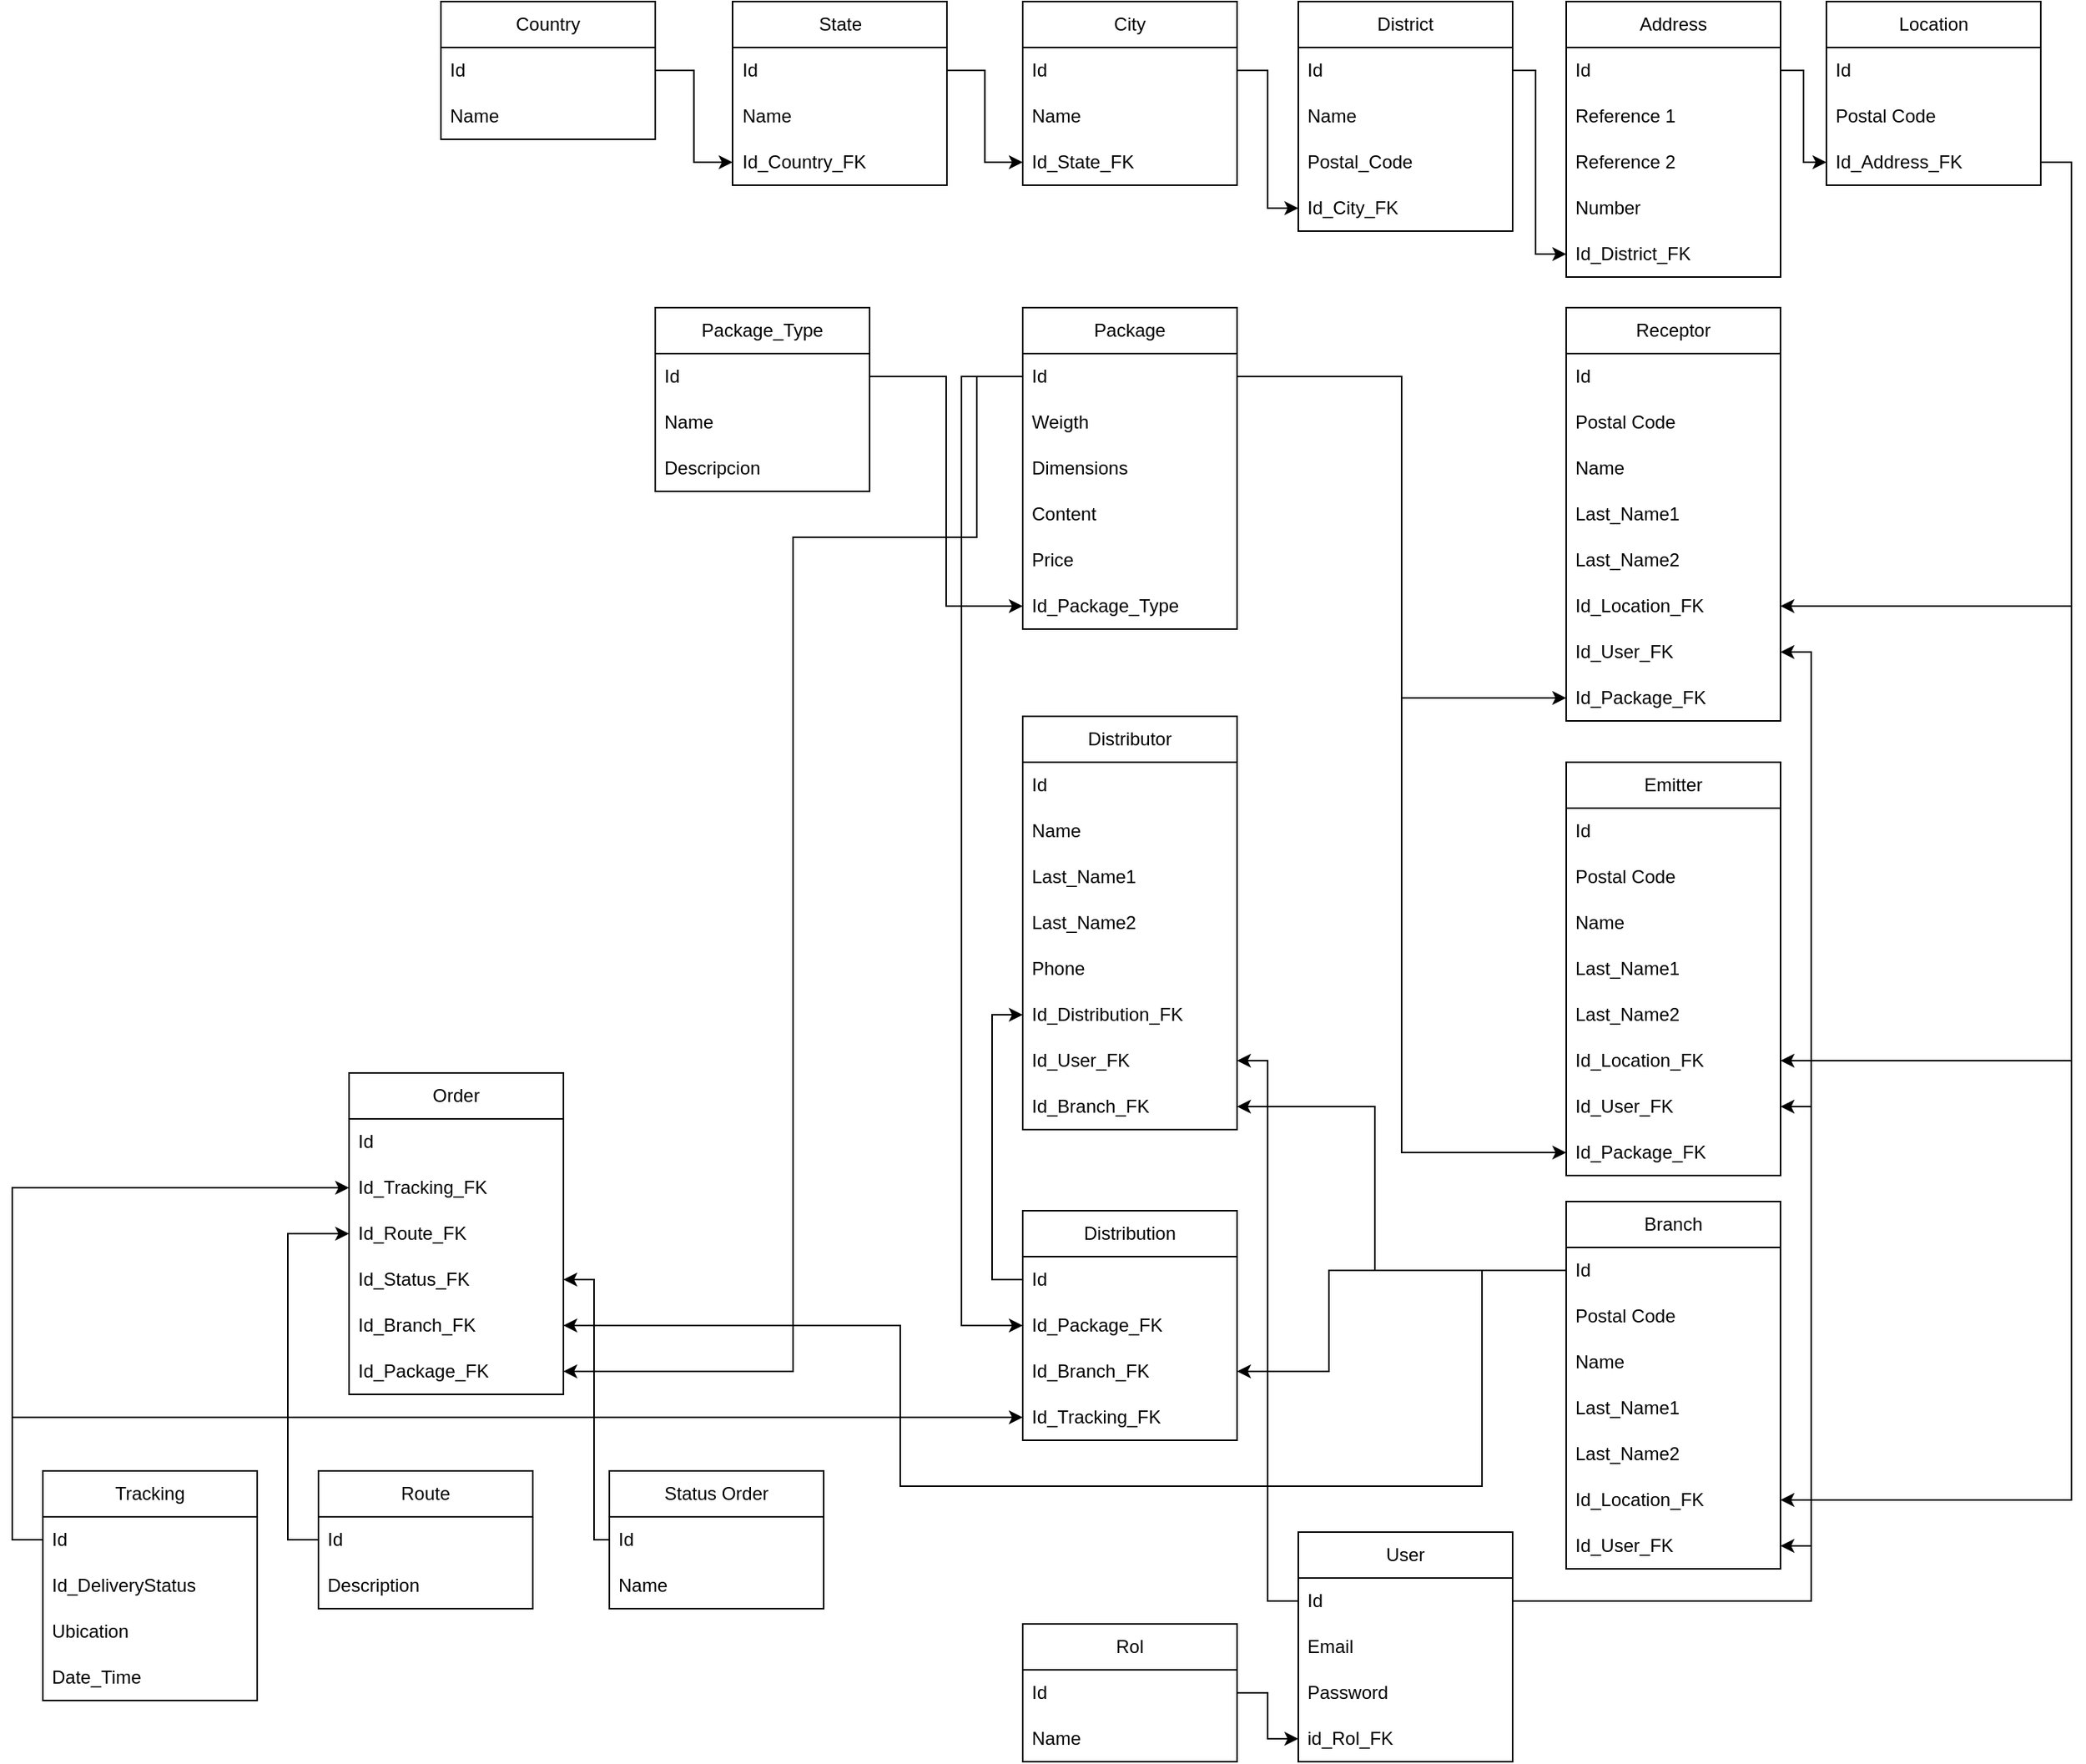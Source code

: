 <mxfile version="22.1.5" type="device">
  <diagram name="Página-1" id="xgzFwrwDdsqqfzTgnn6E">
    <mxGraphModel dx="1678" dy="2093" grid="1" gridSize="10" guides="1" tooltips="1" connect="1" arrows="1" fold="1" page="1" pageScale="1" pageWidth="827" pageHeight="1169" math="0" shadow="0">
      <root>
        <mxCell id="0" />
        <mxCell id="1" parent="0" />
        <mxCell id="gszMdvGsRzBqTadfy3-y-105" value="Country" style="swimlane;fontStyle=0;childLayout=stackLayout;horizontal=1;startSize=30;horizontalStack=0;resizeParent=1;resizeParentMax=0;resizeLast=0;collapsible=1;marginBottom=0;whiteSpace=wrap;html=1;" vertex="1" parent="1">
          <mxGeometry x="1000" y="-1120" width="140" height="90" as="geometry" />
        </mxCell>
        <mxCell id="gszMdvGsRzBqTadfy3-y-106" value="Id" style="text;strokeColor=none;fillColor=none;align=left;verticalAlign=middle;spacingLeft=4;spacingRight=4;overflow=hidden;points=[[0,0.5],[1,0.5]];portConstraint=eastwest;rotatable=0;whiteSpace=wrap;html=1;" vertex="1" parent="gszMdvGsRzBqTadfy3-y-105">
          <mxGeometry y="30" width="140" height="30" as="geometry" />
        </mxCell>
        <mxCell id="gszMdvGsRzBqTadfy3-y-107" value="Name" style="text;strokeColor=none;fillColor=none;align=left;verticalAlign=middle;spacingLeft=4;spacingRight=4;overflow=hidden;points=[[0,0.5],[1,0.5]];portConstraint=eastwest;rotatable=0;whiteSpace=wrap;html=1;" vertex="1" parent="gszMdvGsRzBqTadfy3-y-105">
          <mxGeometry y="60" width="140" height="30" as="geometry" />
        </mxCell>
        <mxCell id="gszMdvGsRzBqTadfy3-y-108" value="City" style="swimlane;fontStyle=0;childLayout=stackLayout;horizontal=1;startSize=30;horizontalStack=0;resizeParent=1;resizeParentMax=0;resizeLast=0;collapsible=1;marginBottom=0;whiteSpace=wrap;html=1;" vertex="1" parent="1">
          <mxGeometry x="1380" y="-1120" width="140" height="120" as="geometry" />
        </mxCell>
        <mxCell id="gszMdvGsRzBqTadfy3-y-109" value="Id" style="text;strokeColor=none;fillColor=none;align=left;verticalAlign=middle;spacingLeft=4;spacingRight=4;overflow=hidden;points=[[0,0.5],[1,0.5]];portConstraint=eastwest;rotatable=0;whiteSpace=wrap;html=1;" vertex="1" parent="gszMdvGsRzBqTadfy3-y-108">
          <mxGeometry y="30" width="140" height="30" as="geometry" />
        </mxCell>
        <mxCell id="gszMdvGsRzBqTadfy3-y-110" value="Name" style="text;strokeColor=none;fillColor=none;align=left;verticalAlign=middle;spacingLeft=4;spacingRight=4;overflow=hidden;points=[[0,0.5],[1,0.5]];portConstraint=eastwest;rotatable=0;whiteSpace=wrap;html=1;fontStyle=0" vertex="1" parent="gszMdvGsRzBqTadfy3-y-108">
          <mxGeometry y="60" width="140" height="30" as="geometry" />
        </mxCell>
        <mxCell id="gszMdvGsRzBqTadfy3-y-111" value="Id_State_FK" style="text;strokeColor=none;fillColor=none;align=left;verticalAlign=middle;spacingLeft=4;spacingRight=4;overflow=hidden;points=[[0,0.5],[1,0.5]];portConstraint=eastwest;rotatable=0;whiteSpace=wrap;html=1;fontStyle=0" vertex="1" parent="gszMdvGsRzBqTadfy3-y-108">
          <mxGeometry y="90" width="140" height="30" as="geometry" />
        </mxCell>
        <mxCell id="gszMdvGsRzBqTadfy3-y-112" value="State" style="swimlane;fontStyle=0;childLayout=stackLayout;horizontal=1;startSize=30;horizontalStack=0;resizeParent=1;resizeParentMax=0;resizeLast=0;collapsible=1;marginBottom=0;whiteSpace=wrap;html=1;" vertex="1" parent="1">
          <mxGeometry x="1190.5" y="-1120" width="140" height="120" as="geometry" />
        </mxCell>
        <mxCell id="gszMdvGsRzBqTadfy3-y-113" value="Id" style="text;strokeColor=none;fillColor=none;align=left;verticalAlign=middle;spacingLeft=4;spacingRight=4;overflow=hidden;points=[[0,0.5],[1,0.5]];portConstraint=eastwest;rotatable=0;whiteSpace=wrap;html=1;" vertex="1" parent="gszMdvGsRzBqTadfy3-y-112">
          <mxGeometry y="30" width="140" height="30" as="geometry" />
        </mxCell>
        <mxCell id="gszMdvGsRzBqTadfy3-y-114" value="Name" style="text;strokeColor=none;fillColor=none;align=left;verticalAlign=middle;spacingLeft=4;spacingRight=4;overflow=hidden;points=[[0,0.5],[1,0.5]];portConstraint=eastwest;rotatable=0;whiteSpace=wrap;html=1;" vertex="1" parent="gszMdvGsRzBqTadfy3-y-112">
          <mxGeometry y="60" width="140" height="30" as="geometry" />
        </mxCell>
        <mxCell id="gszMdvGsRzBqTadfy3-y-115" value="Id_Country_FK" style="text;strokeColor=none;fillColor=none;align=left;verticalAlign=middle;spacingLeft=4;spacingRight=4;overflow=hidden;points=[[0,0.5],[1,0.5]];portConstraint=eastwest;rotatable=0;whiteSpace=wrap;html=1;" vertex="1" parent="gszMdvGsRzBqTadfy3-y-112">
          <mxGeometry y="90" width="140" height="30" as="geometry" />
        </mxCell>
        <mxCell id="gszMdvGsRzBqTadfy3-y-116" value="District" style="swimlane;fontStyle=0;childLayout=stackLayout;horizontal=1;startSize=30;horizontalStack=0;resizeParent=1;resizeParentMax=0;resizeLast=0;collapsible=1;marginBottom=0;whiteSpace=wrap;html=1;" vertex="1" parent="1">
          <mxGeometry x="1560" y="-1120" width="140" height="150" as="geometry" />
        </mxCell>
        <mxCell id="gszMdvGsRzBqTadfy3-y-117" value="Id" style="text;strokeColor=none;fillColor=none;align=left;verticalAlign=middle;spacingLeft=4;spacingRight=4;overflow=hidden;points=[[0,0.5],[1,0.5]];portConstraint=eastwest;rotatable=0;whiteSpace=wrap;html=1;" vertex="1" parent="gszMdvGsRzBqTadfy3-y-116">
          <mxGeometry y="30" width="140" height="30" as="geometry" />
        </mxCell>
        <mxCell id="gszMdvGsRzBqTadfy3-y-118" value="Name" style="text;strokeColor=none;fillColor=none;align=left;verticalAlign=middle;spacingLeft=4;spacingRight=4;overflow=hidden;points=[[0,0.5],[1,0.5]];portConstraint=eastwest;rotatable=0;whiteSpace=wrap;html=1;" vertex="1" parent="gszMdvGsRzBqTadfy3-y-116">
          <mxGeometry y="60" width="140" height="30" as="geometry" />
        </mxCell>
        <mxCell id="gszMdvGsRzBqTadfy3-y-119" value="Postal_Code" style="text;strokeColor=none;fillColor=none;align=left;verticalAlign=middle;spacingLeft=4;spacingRight=4;overflow=hidden;points=[[0,0.5],[1,0.5]];portConstraint=eastwest;rotatable=0;whiteSpace=wrap;html=1;" vertex="1" parent="gszMdvGsRzBqTadfy3-y-116">
          <mxGeometry y="90" width="140" height="30" as="geometry" />
        </mxCell>
        <mxCell id="gszMdvGsRzBqTadfy3-y-120" value="Id_City_FK" style="text;strokeColor=none;fillColor=none;align=left;verticalAlign=middle;spacingLeft=4;spacingRight=4;overflow=hidden;points=[[0,0.5],[1,0.5]];portConstraint=eastwest;rotatable=0;whiteSpace=wrap;html=1;" vertex="1" parent="gszMdvGsRzBqTadfy3-y-116">
          <mxGeometry y="120" width="140" height="30" as="geometry" />
        </mxCell>
        <mxCell id="gszMdvGsRzBqTadfy3-y-148" value="Address" style="swimlane;fontStyle=0;childLayout=stackLayout;horizontal=1;startSize=30;horizontalStack=0;resizeParent=1;resizeParentMax=0;resizeLast=0;collapsible=1;marginBottom=0;whiteSpace=wrap;html=1;" vertex="1" parent="1">
          <mxGeometry x="1735" y="-1120" width="140" height="180" as="geometry" />
        </mxCell>
        <mxCell id="gszMdvGsRzBqTadfy3-y-149" value="Id" style="text;strokeColor=none;fillColor=none;align=left;verticalAlign=middle;spacingLeft=4;spacingRight=4;overflow=hidden;points=[[0,0.5],[1,0.5]];portConstraint=eastwest;rotatable=0;whiteSpace=wrap;html=1;" vertex="1" parent="gszMdvGsRzBqTadfy3-y-148">
          <mxGeometry y="30" width="140" height="30" as="geometry" />
        </mxCell>
        <mxCell id="gszMdvGsRzBqTadfy3-y-150" value="Reference 1" style="text;strokeColor=none;fillColor=none;align=left;verticalAlign=middle;spacingLeft=4;spacingRight=4;overflow=hidden;points=[[0,0.5],[1,0.5]];portConstraint=eastwest;rotatable=0;whiteSpace=wrap;html=1;" vertex="1" parent="gszMdvGsRzBqTadfy3-y-148">
          <mxGeometry y="60" width="140" height="30" as="geometry" />
        </mxCell>
        <mxCell id="gszMdvGsRzBqTadfy3-y-151" value="Reference 2" style="text;strokeColor=none;fillColor=none;align=left;verticalAlign=middle;spacingLeft=4;spacingRight=4;overflow=hidden;points=[[0,0.5],[1,0.5]];portConstraint=eastwest;rotatable=0;whiteSpace=wrap;html=1;" vertex="1" parent="gszMdvGsRzBqTadfy3-y-148">
          <mxGeometry y="90" width="140" height="30" as="geometry" />
        </mxCell>
        <mxCell id="gszMdvGsRzBqTadfy3-y-152" value="Number" style="text;strokeColor=none;fillColor=none;align=left;verticalAlign=middle;spacingLeft=4;spacingRight=4;overflow=hidden;points=[[0,0.5],[1,0.5]];portConstraint=eastwest;rotatable=0;whiteSpace=wrap;html=1;" vertex="1" parent="gszMdvGsRzBqTadfy3-y-148">
          <mxGeometry y="120" width="140" height="30" as="geometry" />
        </mxCell>
        <mxCell id="gszMdvGsRzBqTadfy3-y-153" value="Id_District_FK" style="text;strokeColor=none;fillColor=none;align=left;verticalAlign=middle;spacingLeft=4;spacingRight=4;overflow=hidden;points=[[0,0.5],[1,0.5]];portConstraint=eastwest;rotatable=0;whiteSpace=wrap;html=1;" vertex="1" parent="gszMdvGsRzBqTadfy3-y-148">
          <mxGeometry y="150" width="140" height="30" as="geometry" />
        </mxCell>
        <mxCell id="gszMdvGsRzBqTadfy3-y-201" style="edgeStyle=orthogonalEdgeStyle;rounded=0;orthogonalLoop=1;jettySize=auto;html=1;exitX=1;exitY=0.5;exitDx=0;exitDy=0;" edge="1" parent="1" source="gszMdvGsRzBqTadfy3-y-106" target="gszMdvGsRzBqTadfy3-y-115">
          <mxGeometry relative="1" as="geometry" />
        </mxCell>
        <mxCell id="gszMdvGsRzBqTadfy3-y-202" style="edgeStyle=orthogonalEdgeStyle;rounded=0;orthogonalLoop=1;jettySize=auto;html=1;exitX=1;exitY=0.5;exitDx=0;exitDy=0;" edge="1" parent="1" source="gszMdvGsRzBqTadfy3-y-113" target="gszMdvGsRzBqTadfy3-y-111">
          <mxGeometry relative="1" as="geometry" />
        </mxCell>
        <mxCell id="gszMdvGsRzBqTadfy3-y-203" style="edgeStyle=orthogonalEdgeStyle;rounded=0;orthogonalLoop=1;jettySize=auto;html=1;exitX=1;exitY=0.5;exitDx=0;exitDy=0;entryX=0;entryY=0.5;entryDx=0;entryDy=0;" edge="1" parent="1" source="gszMdvGsRzBqTadfy3-y-109" target="gszMdvGsRzBqTadfy3-y-120">
          <mxGeometry relative="1" as="geometry" />
        </mxCell>
        <mxCell id="gszMdvGsRzBqTadfy3-y-204" style="edgeStyle=orthogonalEdgeStyle;rounded=0;orthogonalLoop=1;jettySize=auto;html=1;exitX=1;exitY=0.5;exitDx=0;exitDy=0;" edge="1" parent="1" source="gszMdvGsRzBqTadfy3-y-117" target="gszMdvGsRzBqTadfy3-y-153">
          <mxGeometry relative="1" as="geometry">
            <Array as="points">
              <mxPoint x="1715" y="-1075" />
              <mxPoint x="1715" y="-955" />
            </Array>
          </mxGeometry>
        </mxCell>
        <mxCell id="gszMdvGsRzBqTadfy3-y-222" value="Location" style="swimlane;fontStyle=0;childLayout=stackLayout;horizontal=1;startSize=30;horizontalStack=0;resizeParent=1;resizeParentMax=0;resizeLast=0;collapsible=1;marginBottom=0;whiteSpace=wrap;html=1;" vertex="1" parent="1">
          <mxGeometry x="1904.95" y="-1120" width="140" height="120" as="geometry" />
        </mxCell>
        <mxCell id="gszMdvGsRzBqTadfy3-y-223" value="Id" style="text;strokeColor=none;fillColor=none;align=left;verticalAlign=middle;spacingLeft=4;spacingRight=4;overflow=hidden;points=[[0,0.5],[1,0.5]];portConstraint=eastwest;rotatable=0;whiteSpace=wrap;html=1;" vertex="1" parent="gszMdvGsRzBqTadfy3-y-222">
          <mxGeometry y="30" width="140" height="30" as="geometry" />
        </mxCell>
        <mxCell id="gszMdvGsRzBqTadfy3-y-224" value="Postal Code" style="text;strokeColor=none;fillColor=none;align=left;verticalAlign=middle;spacingLeft=4;spacingRight=4;overflow=hidden;points=[[0,0.5],[1,0.5]];portConstraint=eastwest;rotatable=0;whiteSpace=wrap;html=1;" vertex="1" parent="gszMdvGsRzBqTadfy3-y-222">
          <mxGeometry y="60" width="140" height="30" as="geometry" />
        </mxCell>
        <mxCell id="gszMdvGsRzBqTadfy3-y-227" value="Id_Address_FK" style="text;strokeColor=none;fillColor=none;align=left;verticalAlign=middle;spacingLeft=4;spacingRight=4;overflow=hidden;points=[[0,0.5],[1,0.5]];portConstraint=eastwest;rotatable=0;whiteSpace=wrap;html=1;" vertex="1" parent="gszMdvGsRzBqTadfy3-y-222">
          <mxGeometry y="90" width="140" height="30" as="geometry" />
        </mxCell>
        <mxCell id="gszMdvGsRzBqTadfy3-y-228" style="edgeStyle=orthogonalEdgeStyle;rounded=0;orthogonalLoop=1;jettySize=auto;html=1;exitX=1;exitY=0.5;exitDx=0;exitDy=0;entryX=0;entryY=0.5;entryDx=0;entryDy=0;" edge="1" parent="1" source="gszMdvGsRzBqTadfy3-y-149" target="gszMdvGsRzBqTadfy3-y-227">
          <mxGeometry relative="1" as="geometry">
            <Array as="points">
              <mxPoint x="1890" y="-1075" />
              <mxPoint x="1890" y="-1015" />
            </Array>
          </mxGeometry>
        </mxCell>
        <mxCell id="gszMdvGsRzBqTadfy3-y-229" value="Receptor" style="swimlane;fontStyle=0;childLayout=stackLayout;horizontal=1;startSize=30;horizontalStack=0;resizeParent=1;resizeParentMax=0;resizeLast=0;collapsible=1;marginBottom=0;whiteSpace=wrap;html=1;" vertex="1" parent="1">
          <mxGeometry x="1734.95" y="-920" width="140" height="270" as="geometry" />
        </mxCell>
        <mxCell id="gszMdvGsRzBqTadfy3-y-230" value="Id" style="text;strokeColor=none;fillColor=none;align=left;verticalAlign=middle;spacingLeft=4;spacingRight=4;overflow=hidden;points=[[0,0.5],[1,0.5]];portConstraint=eastwest;rotatable=0;whiteSpace=wrap;html=1;" vertex="1" parent="gszMdvGsRzBqTadfy3-y-229">
          <mxGeometry y="30" width="140" height="30" as="geometry" />
        </mxCell>
        <mxCell id="gszMdvGsRzBqTadfy3-y-231" value="Postal Code" style="text;strokeColor=none;fillColor=none;align=left;verticalAlign=middle;spacingLeft=4;spacingRight=4;overflow=hidden;points=[[0,0.5],[1,0.5]];portConstraint=eastwest;rotatable=0;whiteSpace=wrap;html=1;" vertex="1" parent="gszMdvGsRzBqTadfy3-y-229">
          <mxGeometry y="60" width="140" height="30" as="geometry" />
        </mxCell>
        <mxCell id="gszMdvGsRzBqTadfy3-y-232" value="Name" style="text;strokeColor=none;fillColor=none;align=left;verticalAlign=middle;spacingLeft=4;spacingRight=4;overflow=hidden;points=[[0,0.5],[1,0.5]];portConstraint=eastwest;rotatable=0;whiteSpace=wrap;html=1;" vertex="1" parent="gszMdvGsRzBqTadfy3-y-229">
          <mxGeometry y="90" width="140" height="30" as="geometry" />
        </mxCell>
        <mxCell id="gszMdvGsRzBqTadfy3-y-242" value="Last_Name1" style="text;strokeColor=none;fillColor=none;align=left;verticalAlign=middle;spacingLeft=4;spacingRight=4;overflow=hidden;points=[[0,0.5],[1,0.5]];portConstraint=eastwest;rotatable=0;whiteSpace=wrap;html=1;" vertex="1" parent="gszMdvGsRzBqTadfy3-y-229">
          <mxGeometry y="120" width="140" height="30" as="geometry" />
        </mxCell>
        <mxCell id="gszMdvGsRzBqTadfy3-y-243" value="Last_Name2" style="text;strokeColor=none;fillColor=none;align=left;verticalAlign=middle;spacingLeft=4;spacingRight=4;overflow=hidden;points=[[0,0.5],[1,0.5]];portConstraint=eastwest;rotatable=0;whiteSpace=wrap;html=1;" vertex="1" parent="gszMdvGsRzBqTadfy3-y-229">
          <mxGeometry y="150" width="140" height="30" as="geometry" />
        </mxCell>
        <mxCell id="gszMdvGsRzBqTadfy3-y-244" value="Id_Location_FK" style="text;strokeColor=none;fillColor=none;align=left;verticalAlign=middle;spacingLeft=4;spacingRight=4;overflow=hidden;points=[[0,0.5],[1,0.5]];portConstraint=eastwest;rotatable=0;whiteSpace=wrap;html=1;" vertex="1" parent="gszMdvGsRzBqTadfy3-y-229">
          <mxGeometry y="180" width="140" height="30" as="geometry" />
        </mxCell>
        <mxCell id="gszMdvGsRzBqTadfy3-y-245" value="Id_User_FK" style="text;strokeColor=none;fillColor=none;align=left;verticalAlign=middle;spacingLeft=4;spacingRight=4;overflow=hidden;points=[[0,0.5],[1,0.5]];portConstraint=eastwest;rotatable=0;whiteSpace=wrap;html=1;" vertex="1" parent="gszMdvGsRzBqTadfy3-y-229">
          <mxGeometry y="210" width="140" height="30" as="geometry" />
        </mxCell>
        <mxCell id="gszMdvGsRzBqTadfy3-y-290" value="Id_Package_FK" style="text;strokeColor=none;fillColor=none;align=left;verticalAlign=middle;spacingLeft=4;spacingRight=4;overflow=hidden;points=[[0,0.5],[1,0.5]];portConstraint=eastwest;rotatable=0;whiteSpace=wrap;html=1;" vertex="1" parent="gszMdvGsRzBqTadfy3-y-229">
          <mxGeometry y="240" width="140" height="30" as="geometry" />
        </mxCell>
        <mxCell id="gszMdvGsRzBqTadfy3-y-246" value="Emitter" style="swimlane;fontStyle=0;childLayout=stackLayout;horizontal=1;startSize=30;horizontalStack=0;resizeParent=1;resizeParentMax=0;resizeLast=0;collapsible=1;marginBottom=0;whiteSpace=wrap;html=1;" vertex="1" parent="1">
          <mxGeometry x="1735" y="-623" width="140" height="270" as="geometry" />
        </mxCell>
        <mxCell id="gszMdvGsRzBqTadfy3-y-247" value="Id" style="text;strokeColor=none;fillColor=none;align=left;verticalAlign=middle;spacingLeft=4;spacingRight=4;overflow=hidden;points=[[0,0.5],[1,0.5]];portConstraint=eastwest;rotatable=0;whiteSpace=wrap;html=1;" vertex="1" parent="gszMdvGsRzBqTadfy3-y-246">
          <mxGeometry y="30" width="140" height="30" as="geometry" />
        </mxCell>
        <mxCell id="gszMdvGsRzBqTadfy3-y-248" value="Postal Code" style="text;strokeColor=none;fillColor=none;align=left;verticalAlign=middle;spacingLeft=4;spacingRight=4;overflow=hidden;points=[[0,0.5],[1,0.5]];portConstraint=eastwest;rotatable=0;whiteSpace=wrap;html=1;" vertex="1" parent="gszMdvGsRzBqTadfy3-y-246">
          <mxGeometry y="60" width="140" height="30" as="geometry" />
        </mxCell>
        <mxCell id="gszMdvGsRzBqTadfy3-y-249" value="Name" style="text;strokeColor=none;fillColor=none;align=left;verticalAlign=middle;spacingLeft=4;spacingRight=4;overflow=hidden;points=[[0,0.5],[1,0.5]];portConstraint=eastwest;rotatable=0;whiteSpace=wrap;html=1;" vertex="1" parent="gszMdvGsRzBqTadfy3-y-246">
          <mxGeometry y="90" width="140" height="30" as="geometry" />
        </mxCell>
        <mxCell id="gszMdvGsRzBqTadfy3-y-250" value="Last_Name1" style="text;strokeColor=none;fillColor=none;align=left;verticalAlign=middle;spacingLeft=4;spacingRight=4;overflow=hidden;points=[[0,0.5],[1,0.5]];portConstraint=eastwest;rotatable=0;whiteSpace=wrap;html=1;" vertex="1" parent="gszMdvGsRzBqTadfy3-y-246">
          <mxGeometry y="120" width="140" height="30" as="geometry" />
        </mxCell>
        <mxCell id="gszMdvGsRzBqTadfy3-y-251" value="Last_Name2" style="text;strokeColor=none;fillColor=none;align=left;verticalAlign=middle;spacingLeft=4;spacingRight=4;overflow=hidden;points=[[0,0.5],[1,0.5]];portConstraint=eastwest;rotatable=0;whiteSpace=wrap;html=1;" vertex="1" parent="gszMdvGsRzBqTadfy3-y-246">
          <mxGeometry y="150" width="140" height="30" as="geometry" />
        </mxCell>
        <mxCell id="gszMdvGsRzBqTadfy3-y-252" value="Id_Location_FK" style="text;strokeColor=none;fillColor=none;align=left;verticalAlign=middle;spacingLeft=4;spacingRight=4;overflow=hidden;points=[[0,0.5],[1,0.5]];portConstraint=eastwest;rotatable=0;whiteSpace=wrap;html=1;" vertex="1" parent="gszMdvGsRzBqTadfy3-y-246">
          <mxGeometry y="180" width="140" height="30" as="geometry" />
        </mxCell>
        <mxCell id="gszMdvGsRzBqTadfy3-y-253" value="Id_User_FK" style="text;strokeColor=none;fillColor=none;align=left;verticalAlign=middle;spacingLeft=4;spacingRight=4;overflow=hidden;points=[[0,0.5],[1,0.5]];portConstraint=eastwest;rotatable=0;whiteSpace=wrap;html=1;" vertex="1" parent="gszMdvGsRzBqTadfy3-y-246">
          <mxGeometry y="210" width="140" height="30" as="geometry" />
        </mxCell>
        <mxCell id="gszMdvGsRzBqTadfy3-y-291" value="Id_Package_FK" style="text;strokeColor=none;fillColor=none;align=left;verticalAlign=middle;spacingLeft=4;spacingRight=4;overflow=hidden;points=[[0,0.5],[1,0.5]];portConstraint=eastwest;rotatable=0;whiteSpace=wrap;html=1;" vertex="1" parent="gszMdvGsRzBqTadfy3-y-246">
          <mxGeometry y="240" width="140" height="30" as="geometry" />
        </mxCell>
        <mxCell id="gszMdvGsRzBqTadfy3-y-254" value="Branch" style="swimlane;fontStyle=0;childLayout=stackLayout;horizontal=1;startSize=30;horizontalStack=0;resizeParent=1;resizeParentMax=0;resizeLast=0;collapsible=1;marginBottom=0;whiteSpace=wrap;html=1;" vertex="1" parent="1">
          <mxGeometry x="1734.95" y="-336" width="140" height="240" as="geometry" />
        </mxCell>
        <mxCell id="gszMdvGsRzBqTadfy3-y-255" value="Id" style="text;strokeColor=none;fillColor=none;align=left;verticalAlign=middle;spacingLeft=4;spacingRight=4;overflow=hidden;points=[[0,0.5],[1,0.5]];portConstraint=eastwest;rotatable=0;whiteSpace=wrap;html=1;" vertex="1" parent="gszMdvGsRzBqTadfy3-y-254">
          <mxGeometry y="30" width="140" height="30" as="geometry" />
        </mxCell>
        <mxCell id="gszMdvGsRzBqTadfy3-y-256" value="Postal Code" style="text;strokeColor=none;fillColor=none;align=left;verticalAlign=middle;spacingLeft=4;spacingRight=4;overflow=hidden;points=[[0,0.5],[1,0.5]];portConstraint=eastwest;rotatable=0;whiteSpace=wrap;html=1;" vertex="1" parent="gszMdvGsRzBqTadfy3-y-254">
          <mxGeometry y="60" width="140" height="30" as="geometry" />
        </mxCell>
        <mxCell id="gszMdvGsRzBqTadfy3-y-257" value="Name" style="text;strokeColor=none;fillColor=none;align=left;verticalAlign=middle;spacingLeft=4;spacingRight=4;overflow=hidden;points=[[0,0.5],[1,0.5]];portConstraint=eastwest;rotatable=0;whiteSpace=wrap;html=1;" vertex="1" parent="gszMdvGsRzBqTadfy3-y-254">
          <mxGeometry y="90" width="140" height="30" as="geometry" />
        </mxCell>
        <mxCell id="gszMdvGsRzBqTadfy3-y-258" value="Last_Name1" style="text;strokeColor=none;fillColor=none;align=left;verticalAlign=middle;spacingLeft=4;spacingRight=4;overflow=hidden;points=[[0,0.5],[1,0.5]];portConstraint=eastwest;rotatable=0;whiteSpace=wrap;html=1;" vertex="1" parent="gszMdvGsRzBqTadfy3-y-254">
          <mxGeometry y="120" width="140" height="30" as="geometry" />
        </mxCell>
        <mxCell id="gszMdvGsRzBqTadfy3-y-259" value="Last_Name2" style="text;strokeColor=none;fillColor=none;align=left;verticalAlign=middle;spacingLeft=4;spacingRight=4;overflow=hidden;points=[[0,0.5],[1,0.5]];portConstraint=eastwest;rotatable=0;whiteSpace=wrap;html=1;" vertex="1" parent="gszMdvGsRzBqTadfy3-y-254">
          <mxGeometry y="150" width="140" height="30" as="geometry" />
        </mxCell>
        <mxCell id="gszMdvGsRzBqTadfy3-y-260" value="Id_Location_FK" style="text;strokeColor=none;fillColor=none;align=left;verticalAlign=middle;spacingLeft=4;spacingRight=4;overflow=hidden;points=[[0,0.5],[1,0.5]];portConstraint=eastwest;rotatable=0;whiteSpace=wrap;html=1;" vertex="1" parent="gszMdvGsRzBqTadfy3-y-254">
          <mxGeometry y="180" width="140" height="30" as="geometry" />
        </mxCell>
        <mxCell id="gszMdvGsRzBqTadfy3-y-261" value="Id_User_FK" style="text;strokeColor=none;fillColor=none;align=left;verticalAlign=middle;spacingLeft=4;spacingRight=4;overflow=hidden;points=[[0,0.5],[1,0.5]];portConstraint=eastwest;rotatable=0;whiteSpace=wrap;html=1;" vertex="1" parent="gszMdvGsRzBqTadfy3-y-254">
          <mxGeometry y="210" width="140" height="30" as="geometry" />
        </mxCell>
        <mxCell id="gszMdvGsRzBqTadfy3-y-263" style="edgeStyle=orthogonalEdgeStyle;rounded=0;orthogonalLoop=1;jettySize=auto;html=1;exitX=1;exitY=0.5;exitDx=0;exitDy=0;entryX=1;entryY=0.5;entryDx=0;entryDy=0;" edge="1" parent="1" source="gszMdvGsRzBqTadfy3-y-227" target="gszMdvGsRzBqTadfy3-y-252">
          <mxGeometry relative="1" as="geometry" />
        </mxCell>
        <mxCell id="gszMdvGsRzBqTadfy3-y-265" style="edgeStyle=orthogonalEdgeStyle;rounded=0;orthogonalLoop=1;jettySize=auto;html=1;exitX=1;exitY=0.5;exitDx=0;exitDy=0;entryX=1;entryY=0.5;entryDx=0;entryDy=0;" edge="1" parent="1" source="gszMdvGsRzBqTadfy3-y-227" target="gszMdvGsRzBqTadfy3-y-244">
          <mxGeometry relative="1" as="geometry" />
        </mxCell>
        <mxCell id="gszMdvGsRzBqTadfy3-y-266" style="edgeStyle=orthogonalEdgeStyle;rounded=0;orthogonalLoop=1;jettySize=auto;html=1;exitX=1;exitY=0.5;exitDx=0;exitDy=0;" edge="1" parent="1" source="gszMdvGsRzBqTadfy3-y-227" target="gszMdvGsRzBqTadfy3-y-260">
          <mxGeometry relative="1" as="geometry" />
        </mxCell>
        <mxCell id="gszMdvGsRzBqTadfy3-y-268" value="User" style="swimlane;fontStyle=0;childLayout=stackLayout;horizontal=1;startSize=30;horizontalStack=0;resizeParent=1;resizeParentMax=0;resizeLast=0;collapsible=1;marginBottom=0;whiteSpace=wrap;html=1;" vertex="1" parent="1">
          <mxGeometry x="1560" y="-120" width="140" height="150" as="geometry" />
        </mxCell>
        <mxCell id="gszMdvGsRzBqTadfy3-y-269" value="Id" style="text;strokeColor=none;fillColor=none;align=left;verticalAlign=middle;spacingLeft=4;spacingRight=4;overflow=hidden;points=[[0,0.5],[1,0.5]];portConstraint=eastwest;rotatable=0;whiteSpace=wrap;html=1;" vertex="1" parent="gszMdvGsRzBqTadfy3-y-268">
          <mxGeometry y="30" width="140" height="30" as="geometry" />
        </mxCell>
        <mxCell id="gszMdvGsRzBqTadfy3-y-270" value="Email" style="text;strokeColor=none;fillColor=none;align=left;verticalAlign=middle;spacingLeft=4;spacingRight=4;overflow=hidden;points=[[0,0.5],[1,0.5]];portConstraint=eastwest;rotatable=0;whiteSpace=wrap;html=1;" vertex="1" parent="gszMdvGsRzBqTadfy3-y-268">
          <mxGeometry y="60" width="140" height="30" as="geometry" />
        </mxCell>
        <mxCell id="gszMdvGsRzBqTadfy3-y-271" value="Password" style="text;strokeColor=none;fillColor=none;align=left;verticalAlign=middle;spacingLeft=4;spacingRight=4;overflow=hidden;points=[[0,0.5],[1,0.5]];portConstraint=eastwest;rotatable=0;whiteSpace=wrap;html=1;" vertex="1" parent="gszMdvGsRzBqTadfy3-y-268">
          <mxGeometry y="90" width="140" height="30" as="geometry" />
        </mxCell>
        <mxCell id="gszMdvGsRzBqTadfy3-y-272" value="id_Rol_FK" style="text;strokeColor=none;fillColor=none;align=left;verticalAlign=middle;spacingLeft=4;spacingRight=4;overflow=hidden;points=[[0,0.5],[1,0.5]];portConstraint=eastwest;rotatable=0;whiteSpace=wrap;html=1;" vertex="1" parent="gszMdvGsRzBqTadfy3-y-268">
          <mxGeometry y="120" width="140" height="30" as="geometry" />
        </mxCell>
        <mxCell id="gszMdvGsRzBqTadfy3-y-273" style="edgeStyle=orthogonalEdgeStyle;rounded=0;orthogonalLoop=1;jettySize=auto;html=1;exitX=1;exitY=0.5;exitDx=0;exitDy=0;entryX=1;entryY=0.5;entryDx=0;entryDy=0;" edge="1" parent="1" source="gszMdvGsRzBqTadfy3-y-269" target="gszMdvGsRzBqTadfy3-y-261">
          <mxGeometry relative="1" as="geometry" />
        </mxCell>
        <mxCell id="gszMdvGsRzBqTadfy3-y-274" style="edgeStyle=orthogonalEdgeStyle;rounded=0;orthogonalLoop=1;jettySize=auto;html=1;entryX=1;entryY=0.5;entryDx=0;entryDy=0;" edge="1" parent="1" source="gszMdvGsRzBqTadfy3-y-269" target="gszMdvGsRzBqTadfy3-y-253">
          <mxGeometry relative="1" as="geometry" />
        </mxCell>
        <mxCell id="gszMdvGsRzBqTadfy3-y-275" style="edgeStyle=orthogonalEdgeStyle;rounded=0;orthogonalLoop=1;jettySize=auto;html=1;entryX=1;entryY=0.5;entryDx=0;entryDy=0;" edge="1" parent="1" source="gszMdvGsRzBqTadfy3-y-269" target="gszMdvGsRzBqTadfy3-y-245">
          <mxGeometry relative="1" as="geometry" />
        </mxCell>
        <mxCell id="gszMdvGsRzBqTadfy3-y-276" value="Package" style="swimlane;fontStyle=0;childLayout=stackLayout;horizontal=1;startSize=30;horizontalStack=0;resizeParent=1;resizeParentMax=0;resizeLast=0;collapsible=1;marginBottom=0;whiteSpace=wrap;html=1;" vertex="1" parent="1">
          <mxGeometry x="1380" y="-920" width="140" height="210" as="geometry" />
        </mxCell>
        <mxCell id="gszMdvGsRzBqTadfy3-y-277" value="Id" style="text;strokeColor=none;fillColor=none;align=left;verticalAlign=middle;spacingLeft=4;spacingRight=4;overflow=hidden;points=[[0,0.5],[1,0.5]];portConstraint=eastwest;rotatable=0;whiteSpace=wrap;html=1;" vertex="1" parent="gszMdvGsRzBqTadfy3-y-276">
          <mxGeometry y="30" width="140" height="30" as="geometry" />
        </mxCell>
        <mxCell id="gszMdvGsRzBqTadfy3-y-279" value="Weigth" style="text;strokeColor=none;fillColor=none;align=left;verticalAlign=middle;spacingLeft=4;spacingRight=4;overflow=hidden;points=[[0,0.5],[1,0.5]];portConstraint=eastwest;rotatable=0;whiteSpace=wrap;html=1;" vertex="1" parent="gszMdvGsRzBqTadfy3-y-276">
          <mxGeometry y="60" width="140" height="30" as="geometry" />
        </mxCell>
        <mxCell id="gszMdvGsRzBqTadfy3-y-280" value="Dimensions" style="text;strokeColor=none;fillColor=none;align=left;verticalAlign=middle;spacingLeft=4;spacingRight=4;overflow=hidden;points=[[0,0.5],[1,0.5]];portConstraint=eastwest;rotatable=0;whiteSpace=wrap;html=1;" vertex="1" parent="gszMdvGsRzBqTadfy3-y-276">
          <mxGeometry y="90" width="140" height="30" as="geometry" />
        </mxCell>
        <mxCell id="gszMdvGsRzBqTadfy3-y-281" value="Content" style="text;strokeColor=none;fillColor=none;align=left;verticalAlign=middle;spacingLeft=4;spacingRight=4;overflow=hidden;points=[[0,0.5],[1,0.5]];portConstraint=eastwest;rotatable=0;whiteSpace=wrap;html=1;" vertex="1" parent="gszMdvGsRzBqTadfy3-y-276">
          <mxGeometry y="120" width="140" height="30" as="geometry" />
        </mxCell>
        <mxCell id="gszMdvGsRzBqTadfy3-y-282" value="Price" style="text;strokeColor=none;fillColor=none;align=left;verticalAlign=middle;spacingLeft=4;spacingRight=4;overflow=hidden;points=[[0,0.5],[1,0.5]];portConstraint=eastwest;rotatable=0;whiteSpace=wrap;html=1;" vertex="1" parent="gszMdvGsRzBqTadfy3-y-276">
          <mxGeometry y="150" width="140" height="30" as="geometry" />
        </mxCell>
        <mxCell id="gszMdvGsRzBqTadfy3-y-278" value="Id_Package_Type" style="text;strokeColor=none;fillColor=none;align=left;verticalAlign=middle;spacingLeft=4;spacingRight=4;overflow=hidden;points=[[0,0.5],[1,0.5]];portConstraint=eastwest;rotatable=0;whiteSpace=wrap;html=1;" vertex="1" parent="gszMdvGsRzBqTadfy3-y-276">
          <mxGeometry y="180" width="140" height="30" as="geometry" />
        </mxCell>
        <mxCell id="gszMdvGsRzBqTadfy3-y-284" value="Package_Type" style="swimlane;fontStyle=0;childLayout=stackLayout;horizontal=1;startSize=30;horizontalStack=0;resizeParent=1;resizeParentMax=0;resizeLast=0;collapsible=1;marginBottom=0;whiteSpace=wrap;html=1;" vertex="1" parent="1">
          <mxGeometry x="1140" y="-920" width="140" height="120" as="geometry" />
        </mxCell>
        <mxCell id="gszMdvGsRzBqTadfy3-y-285" value="Id" style="text;strokeColor=none;fillColor=none;align=left;verticalAlign=middle;spacingLeft=4;spacingRight=4;overflow=hidden;points=[[0,0.5],[1,0.5]];portConstraint=eastwest;rotatable=0;whiteSpace=wrap;html=1;" vertex="1" parent="gszMdvGsRzBqTadfy3-y-284">
          <mxGeometry y="30" width="140" height="30" as="geometry" />
        </mxCell>
        <mxCell id="gszMdvGsRzBqTadfy3-y-286" value="Name" style="text;strokeColor=none;fillColor=none;align=left;verticalAlign=middle;spacingLeft=4;spacingRight=4;overflow=hidden;points=[[0,0.5],[1,0.5]];portConstraint=eastwest;rotatable=0;whiteSpace=wrap;html=1;" vertex="1" parent="gszMdvGsRzBqTadfy3-y-284">
          <mxGeometry y="60" width="140" height="30" as="geometry" />
        </mxCell>
        <mxCell id="gszMdvGsRzBqTadfy3-y-287" value="Descripcion" style="text;strokeColor=none;fillColor=none;align=left;verticalAlign=middle;spacingLeft=4;spacingRight=4;overflow=hidden;points=[[0,0.5],[1,0.5]];portConstraint=eastwest;rotatable=0;whiteSpace=wrap;html=1;" vertex="1" parent="gszMdvGsRzBqTadfy3-y-284">
          <mxGeometry y="90" width="140" height="30" as="geometry" />
        </mxCell>
        <mxCell id="gszMdvGsRzBqTadfy3-y-288" style="edgeStyle=orthogonalEdgeStyle;rounded=0;orthogonalLoop=1;jettySize=auto;html=1;exitX=1;exitY=0.5;exitDx=0;exitDy=0;" edge="1" parent="1" source="gszMdvGsRzBqTadfy3-y-285" target="gszMdvGsRzBqTadfy3-y-278">
          <mxGeometry relative="1" as="geometry" />
        </mxCell>
        <mxCell id="gszMdvGsRzBqTadfy3-y-292" style="edgeStyle=orthogonalEdgeStyle;rounded=0;orthogonalLoop=1;jettySize=auto;html=1;exitX=1;exitY=0.5;exitDx=0;exitDy=0;entryX=0;entryY=0.5;entryDx=0;entryDy=0;" edge="1" parent="1" source="gszMdvGsRzBqTadfy3-y-277" target="gszMdvGsRzBqTadfy3-y-290">
          <mxGeometry relative="1" as="geometry" />
        </mxCell>
        <mxCell id="gszMdvGsRzBqTadfy3-y-294" style="edgeStyle=orthogonalEdgeStyle;rounded=0;orthogonalLoop=1;jettySize=auto;html=1;entryX=0;entryY=0.5;entryDx=0;entryDy=0;" edge="1" parent="1" source="gszMdvGsRzBqTadfy3-y-277" target="gszMdvGsRzBqTadfy3-y-291">
          <mxGeometry relative="1" as="geometry" />
        </mxCell>
        <mxCell id="gszMdvGsRzBqTadfy3-y-295" value="Distributor" style="swimlane;fontStyle=0;childLayout=stackLayout;horizontal=1;startSize=30;horizontalStack=0;resizeParent=1;resizeParentMax=0;resizeLast=0;collapsible=1;marginBottom=0;whiteSpace=wrap;html=1;" vertex="1" parent="1">
          <mxGeometry x="1380" y="-653" width="140" height="270" as="geometry" />
        </mxCell>
        <mxCell id="gszMdvGsRzBqTadfy3-y-296" value="Id" style="text;strokeColor=none;fillColor=none;align=left;verticalAlign=middle;spacingLeft=4;spacingRight=4;overflow=hidden;points=[[0,0.5],[1,0.5]];portConstraint=eastwest;rotatable=0;whiteSpace=wrap;html=1;" vertex="1" parent="gszMdvGsRzBqTadfy3-y-295">
          <mxGeometry y="30" width="140" height="30" as="geometry" />
        </mxCell>
        <mxCell id="gszMdvGsRzBqTadfy3-y-298" value="Name" style="text;strokeColor=none;fillColor=none;align=left;verticalAlign=middle;spacingLeft=4;spacingRight=4;overflow=hidden;points=[[0,0.5],[1,0.5]];portConstraint=eastwest;rotatable=0;whiteSpace=wrap;html=1;" vertex="1" parent="gszMdvGsRzBqTadfy3-y-295">
          <mxGeometry y="60" width="140" height="30" as="geometry" />
        </mxCell>
        <mxCell id="gszMdvGsRzBqTadfy3-y-299" value="Last_Name1" style="text;strokeColor=none;fillColor=none;align=left;verticalAlign=middle;spacingLeft=4;spacingRight=4;overflow=hidden;points=[[0,0.5],[1,0.5]];portConstraint=eastwest;rotatable=0;whiteSpace=wrap;html=1;" vertex="1" parent="gszMdvGsRzBqTadfy3-y-295">
          <mxGeometry y="90" width="140" height="30" as="geometry" />
        </mxCell>
        <mxCell id="gszMdvGsRzBqTadfy3-y-300" value="Last_Name2" style="text;strokeColor=none;fillColor=none;align=left;verticalAlign=middle;spacingLeft=4;spacingRight=4;overflow=hidden;points=[[0,0.5],[1,0.5]];portConstraint=eastwest;rotatable=0;whiteSpace=wrap;html=1;" vertex="1" parent="gszMdvGsRzBqTadfy3-y-295">
          <mxGeometry y="120" width="140" height="30" as="geometry" />
        </mxCell>
        <mxCell id="gszMdvGsRzBqTadfy3-y-302" value="Phone" style="text;strokeColor=none;fillColor=none;align=left;verticalAlign=middle;spacingLeft=4;spacingRight=4;overflow=hidden;points=[[0,0.5],[1,0.5]];portConstraint=eastwest;rotatable=0;whiteSpace=wrap;html=1;" vertex="1" parent="gszMdvGsRzBqTadfy3-y-295">
          <mxGeometry y="150" width="140" height="30" as="geometry" />
        </mxCell>
        <mxCell id="gszMdvGsRzBqTadfy3-y-303" value="Id_Distribution_FK" style="text;strokeColor=none;fillColor=none;align=left;verticalAlign=middle;spacingLeft=4;spacingRight=4;overflow=hidden;points=[[0,0.5],[1,0.5]];portConstraint=eastwest;rotatable=0;whiteSpace=wrap;html=1;" vertex="1" parent="gszMdvGsRzBqTadfy3-y-295">
          <mxGeometry y="180" width="140" height="30" as="geometry" />
        </mxCell>
        <mxCell id="gszMdvGsRzBqTadfy3-y-304" value="Id_User_FK" style="text;strokeColor=none;fillColor=none;align=left;verticalAlign=middle;spacingLeft=4;spacingRight=4;overflow=hidden;points=[[0,0.5],[1,0.5]];portConstraint=eastwest;rotatable=0;whiteSpace=wrap;html=1;" vertex="1" parent="gszMdvGsRzBqTadfy3-y-295">
          <mxGeometry y="210" width="140" height="30" as="geometry" />
        </mxCell>
        <mxCell id="gszMdvGsRzBqTadfy3-y-305" value="Id_Branch_FK" style="text;strokeColor=none;fillColor=none;align=left;verticalAlign=middle;spacingLeft=4;spacingRight=4;overflow=hidden;points=[[0,0.5],[1,0.5]];portConstraint=eastwest;rotatable=0;whiteSpace=wrap;html=1;" vertex="1" parent="gszMdvGsRzBqTadfy3-y-295">
          <mxGeometry y="240" width="140" height="30" as="geometry" />
        </mxCell>
        <mxCell id="gszMdvGsRzBqTadfy3-y-319" style="edgeStyle=orthogonalEdgeStyle;rounded=0;orthogonalLoop=1;jettySize=auto;html=1;exitX=0;exitY=0.5;exitDx=0;exitDy=0;" edge="1" parent="1" source="gszMdvGsRzBqTadfy3-y-255" target="gszMdvGsRzBqTadfy3-y-305">
          <mxGeometry relative="1" as="geometry">
            <Array as="points">
              <mxPoint x="1610" y="-291" />
              <mxPoint x="1610" y="-398" />
            </Array>
          </mxGeometry>
        </mxCell>
        <mxCell id="gszMdvGsRzBqTadfy3-y-320" style="edgeStyle=orthogonalEdgeStyle;rounded=0;orthogonalLoop=1;jettySize=auto;html=1;exitX=0;exitY=0.5;exitDx=0;exitDy=0;entryX=1;entryY=0.5;entryDx=0;entryDy=0;" edge="1" parent="1" source="gszMdvGsRzBqTadfy3-y-269" target="gszMdvGsRzBqTadfy3-y-304">
          <mxGeometry relative="1" as="geometry" />
        </mxCell>
        <mxCell id="gszMdvGsRzBqTadfy3-y-321" value="Rol" style="swimlane;fontStyle=0;childLayout=stackLayout;horizontal=1;startSize=30;horizontalStack=0;resizeParent=1;resizeParentMax=0;resizeLast=0;collapsible=1;marginBottom=0;whiteSpace=wrap;html=1;" vertex="1" parent="1">
          <mxGeometry x="1380" y="-60" width="140" height="90" as="geometry" />
        </mxCell>
        <mxCell id="gszMdvGsRzBqTadfy3-y-322" value="Id" style="text;strokeColor=none;fillColor=none;align=left;verticalAlign=middle;spacingLeft=4;spacingRight=4;overflow=hidden;points=[[0,0.5],[1,0.5]];portConstraint=eastwest;rotatable=0;whiteSpace=wrap;html=1;" vertex="1" parent="gszMdvGsRzBqTadfy3-y-321">
          <mxGeometry y="30" width="140" height="30" as="geometry" />
        </mxCell>
        <mxCell id="gszMdvGsRzBqTadfy3-y-323" value="Name" style="text;strokeColor=none;fillColor=none;align=left;verticalAlign=middle;spacingLeft=4;spacingRight=4;overflow=hidden;points=[[0,0.5],[1,0.5]];portConstraint=eastwest;rotatable=0;whiteSpace=wrap;html=1;" vertex="1" parent="gszMdvGsRzBqTadfy3-y-321">
          <mxGeometry y="60" width="140" height="30" as="geometry" />
        </mxCell>
        <mxCell id="gszMdvGsRzBqTadfy3-y-324" style="edgeStyle=orthogonalEdgeStyle;rounded=0;orthogonalLoop=1;jettySize=auto;html=1;entryX=0;entryY=0.5;entryDx=0;entryDy=0;" edge="1" parent="1" source="gszMdvGsRzBqTadfy3-y-322" target="gszMdvGsRzBqTadfy3-y-272">
          <mxGeometry relative="1" as="geometry" />
        </mxCell>
        <mxCell id="gszMdvGsRzBqTadfy3-y-325" value="Distribution" style="swimlane;fontStyle=0;childLayout=stackLayout;horizontal=1;startSize=30;horizontalStack=0;resizeParent=1;resizeParentMax=0;resizeLast=0;collapsible=1;marginBottom=0;whiteSpace=wrap;html=1;" vertex="1" parent="1">
          <mxGeometry x="1380" y="-330" width="140" height="150" as="geometry" />
        </mxCell>
        <mxCell id="gszMdvGsRzBqTadfy3-y-326" value="Id" style="text;strokeColor=none;fillColor=none;align=left;verticalAlign=middle;spacingLeft=4;spacingRight=4;overflow=hidden;points=[[0,0.5],[1,0.5]];portConstraint=eastwest;rotatable=0;whiteSpace=wrap;html=1;" vertex="1" parent="gszMdvGsRzBqTadfy3-y-325">
          <mxGeometry y="30" width="140" height="30" as="geometry" />
        </mxCell>
        <mxCell id="gszMdvGsRzBqTadfy3-y-332" value="Id_Package_FK" style="text;strokeColor=none;fillColor=none;align=left;verticalAlign=middle;spacingLeft=4;spacingRight=4;overflow=hidden;points=[[0,0.5],[1,0.5]];portConstraint=eastwest;rotatable=0;whiteSpace=wrap;html=1;" vertex="1" parent="gszMdvGsRzBqTadfy3-y-325">
          <mxGeometry y="60" width="140" height="30" as="geometry" />
        </mxCell>
        <mxCell id="gszMdvGsRzBqTadfy3-y-333" value="Id_Branch_FK" style="text;strokeColor=none;fillColor=none;align=left;verticalAlign=middle;spacingLeft=4;spacingRight=4;overflow=hidden;points=[[0,0.5],[1,0.5]];portConstraint=eastwest;rotatable=0;whiteSpace=wrap;html=1;" vertex="1" parent="gszMdvGsRzBqTadfy3-y-325">
          <mxGeometry y="90" width="140" height="30" as="geometry" />
        </mxCell>
        <mxCell id="gszMdvGsRzBqTadfy3-y-338" value="Id_Tracking_FK" style="text;strokeColor=none;fillColor=none;align=left;verticalAlign=middle;spacingLeft=4;spacingRight=4;overflow=hidden;points=[[0,0.5],[1,0.5]];portConstraint=eastwest;rotatable=0;whiteSpace=wrap;html=1;" vertex="1" parent="gszMdvGsRzBqTadfy3-y-325">
          <mxGeometry y="120" width="140" height="30" as="geometry" />
        </mxCell>
        <mxCell id="gszMdvGsRzBqTadfy3-y-335" style="edgeStyle=orthogonalEdgeStyle;rounded=0;orthogonalLoop=1;jettySize=auto;html=1;exitX=0;exitY=0.5;exitDx=0;exitDy=0;entryX=0;entryY=0.5;entryDx=0;entryDy=0;" edge="1" parent="1" source="gszMdvGsRzBqTadfy3-y-326" target="gszMdvGsRzBqTadfy3-y-303">
          <mxGeometry relative="1" as="geometry" />
        </mxCell>
        <mxCell id="gszMdvGsRzBqTadfy3-y-336" style="edgeStyle=orthogonalEdgeStyle;rounded=0;orthogonalLoop=1;jettySize=auto;html=1;exitX=0;exitY=0.5;exitDx=0;exitDy=0;entryX=1;entryY=0.5;entryDx=0;entryDy=0;" edge="1" parent="1" source="gszMdvGsRzBqTadfy3-y-255" target="gszMdvGsRzBqTadfy3-y-333">
          <mxGeometry relative="1" as="geometry">
            <Array as="points">
              <mxPoint x="1580" y="-291" />
              <mxPoint x="1580" y="-225" />
            </Array>
          </mxGeometry>
        </mxCell>
        <mxCell id="gszMdvGsRzBqTadfy3-y-337" style="edgeStyle=orthogonalEdgeStyle;rounded=0;orthogonalLoop=1;jettySize=auto;html=1;exitX=0;exitY=0.5;exitDx=0;exitDy=0;entryX=0;entryY=0.5;entryDx=0;entryDy=0;" edge="1" parent="1" source="gszMdvGsRzBqTadfy3-y-277" target="gszMdvGsRzBqTadfy3-y-332">
          <mxGeometry relative="1" as="geometry">
            <Array as="points">
              <mxPoint x="1340" y="-875" />
              <mxPoint x="1340" y="-255" />
            </Array>
          </mxGeometry>
        </mxCell>
        <mxCell id="gszMdvGsRzBqTadfy3-y-339" value="Route" style="swimlane;fontStyle=0;childLayout=stackLayout;horizontal=1;startSize=30;horizontalStack=0;resizeParent=1;resizeParentMax=0;resizeLast=0;collapsible=1;marginBottom=0;whiteSpace=wrap;html=1;" vertex="1" parent="1">
          <mxGeometry x="920" y="-160" width="140" height="90" as="geometry" />
        </mxCell>
        <mxCell id="gszMdvGsRzBqTadfy3-y-340" value="Id" style="text;strokeColor=none;fillColor=none;align=left;verticalAlign=middle;spacingLeft=4;spacingRight=4;overflow=hidden;points=[[0,0.5],[1,0.5]];portConstraint=eastwest;rotatable=0;whiteSpace=wrap;html=1;" vertex="1" parent="gszMdvGsRzBqTadfy3-y-339">
          <mxGeometry y="30" width="140" height="30" as="geometry" />
        </mxCell>
        <mxCell id="gszMdvGsRzBqTadfy3-y-341" value="Description" style="text;strokeColor=none;fillColor=none;align=left;verticalAlign=middle;spacingLeft=4;spacingRight=4;overflow=hidden;points=[[0,0.5],[1,0.5]];portConstraint=eastwest;rotatable=0;whiteSpace=wrap;html=1;" vertex="1" parent="gszMdvGsRzBqTadfy3-y-339">
          <mxGeometry y="60" width="140" height="30" as="geometry" />
        </mxCell>
        <mxCell id="gszMdvGsRzBqTadfy3-y-342" value="Status Order" style="swimlane;fontStyle=0;childLayout=stackLayout;horizontal=1;startSize=30;horizontalStack=0;resizeParent=1;resizeParentMax=0;resizeLast=0;collapsible=1;marginBottom=0;whiteSpace=wrap;html=1;" vertex="1" parent="1">
          <mxGeometry x="1110" y="-160" width="140" height="90" as="geometry" />
        </mxCell>
        <mxCell id="gszMdvGsRzBqTadfy3-y-343" value="Id" style="text;strokeColor=none;fillColor=none;align=left;verticalAlign=middle;spacingLeft=4;spacingRight=4;overflow=hidden;points=[[0,0.5],[1,0.5]];portConstraint=eastwest;rotatable=0;whiteSpace=wrap;html=1;" vertex="1" parent="gszMdvGsRzBqTadfy3-y-342">
          <mxGeometry y="30" width="140" height="30" as="geometry" />
        </mxCell>
        <mxCell id="gszMdvGsRzBqTadfy3-y-344" value="Name" style="text;strokeColor=none;fillColor=none;align=left;verticalAlign=middle;spacingLeft=4;spacingRight=4;overflow=hidden;points=[[0,0.5],[1,0.5]];portConstraint=eastwest;rotatable=0;whiteSpace=wrap;html=1;" vertex="1" parent="gszMdvGsRzBqTadfy3-y-342">
          <mxGeometry y="60" width="140" height="30" as="geometry" />
        </mxCell>
        <mxCell id="gszMdvGsRzBqTadfy3-y-345" value="Tracking" style="swimlane;fontStyle=0;childLayout=stackLayout;horizontal=1;startSize=30;horizontalStack=0;resizeParent=1;resizeParentMax=0;resizeLast=0;collapsible=1;marginBottom=0;whiteSpace=wrap;html=1;" vertex="1" parent="1">
          <mxGeometry x="740" y="-160" width="140" height="150" as="geometry" />
        </mxCell>
        <mxCell id="gszMdvGsRzBqTadfy3-y-346" value="Id" style="text;strokeColor=none;fillColor=none;align=left;verticalAlign=middle;spacingLeft=4;spacingRight=4;overflow=hidden;points=[[0,0.5],[1,0.5]];portConstraint=eastwest;rotatable=0;whiteSpace=wrap;html=1;" vertex="1" parent="gszMdvGsRzBqTadfy3-y-345">
          <mxGeometry y="30" width="140" height="30" as="geometry" />
        </mxCell>
        <mxCell id="gszMdvGsRzBqTadfy3-y-347" value="Id_DeliveryStatus" style="text;strokeColor=none;fillColor=none;align=left;verticalAlign=middle;spacingLeft=4;spacingRight=4;overflow=hidden;points=[[0,0.5],[1,0.5]];portConstraint=eastwest;rotatable=0;whiteSpace=wrap;html=1;" vertex="1" parent="gszMdvGsRzBqTadfy3-y-345">
          <mxGeometry y="60" width="140" height="30" as="geometry" />
        </mxCell>
        <mxCell id="gszMdvGsRzBqTadfy3-y-348" value="Ubication" style="text;strokeColor=none;fillColor=none;align=left;verticalAlign=middle;spacingLeft=4;spacingRight=4;overflow=hidden;points=[[0,0.5],[1,0.5]];portConstraint=eastwest;rotatable=0;whiteSpace=wrap;html=1;" vertex="1" parent="gszMdvGsRzBqTadfy3-y-345">
          <mxGeometry y="90" width="140" height="30" as="geometry" />
        </mxCell>
        <mxCell id="gszMdvGsRzBqTadfy3-y-349" value="Date_Time" style="text;strokeColor=none;fillColor=none;align=left;verticalAlign=middle;spacingLeft=4;spacingRight=4;overflow=hidden;points=[[0,0.5],[1,0.5]];portConstraint=eastwest;rotatable=0;whiteSpace=wrap;html=1;" vertex="1" parent="gszMdvGsRzBqTadfy3-y-345">
          <mxGeometry y="120" width="140" height="30" as="geometry" />
        </mxCell>
        <mxCell id="gszMdvGsRzBqTadfy3-y-350" value="Order" style="swimlane;fontStyle=0;childLayout=stackLayout;horizontal=1;startSize=30;horizontalStack=0;resizeParent=1;resizeParentMax=0;resizeLast=0;collapsible=1;marginBottom=0;whiteSpace=wrap;html=1;" vertex="1" parent="1">
          <mxGeometry x="940" y="-420" width="140" height="210" as="geometry" />
        </mxCell>
        <mxCell id="gszMdvGsRzBqTadfy3-y-351" value="Id" style="text;strokeColor=none;fillColor=none;align=left;verticalAlign=middle;spacingLeft=4;spacingRight=4;overflow=hidden;points=[[0,0.5],[1,0.5]];portConstraint=eastwest;rotatable=0;whiteSpace=wrap;html=1;" vertex="1" parent="gszMdvGsRzBqTadfy3-y-350">
          <mxGeometry y="30" width="140" height="30" as="geometry" />
        </mxCell>
        <mxCell id="gszMdvGsRzBqTadfy3-y-352" value="Id_Tracking_FK" style="text;strokeColor=none;fillColor=none;align=left;verticalAlign=middle;spacingLeft=4;spacingRight=4;overflow=hidden;points=[[0,0.5],[1,0.5]];portConstraint=eastwest;rotatable=0;whiteSpace=wrap;html=1;" vertex="1" parent="gszMdvGsRzBqTadfy3-y-350">
          <mxGeometry y="60" width="140" height="30" as="geometry" />
        </mxCell>
        <mxCell id="gszMdvGsRzBqTadfy3-y-353" value="Id_Route_FK" style="text;strokeColor=none;fillColor=none;align=left;verticalAlign=middle;spacingLeft=4;spacingRight=4;overflow=hidden;points=[[0,0.5],[1,0.5]];portConstraint=eastwest;rotatable=0;whiteSpace=wrap;html=1;" vertex="1" parent="gszMdvGsRzBqTadfy3-y-350">
          <mxGeometry y="90" width="140" height="30" as="geometry" />
        </mxCell>
        <mxCell id="gszMdvGsRzBqTadfy3-y-354" value="Id_Status_FK" style="text;strokeColor=none;fillColor=none;align=left;verticalAlign=middle;spacingLeft=4;spacingRight=4;overflow=hidden;points=[[0,0.5],[1,0.5]];portConstraint=eastwest;rotatable=0;whiteSpace=wrap;html=1;" vertex="1" parent="gszMdvGsRzBqTadfy3-y-350">
          <mxGeometry y="120" width="140" height="30" as="geometry" />
        </mxCell>
        <mxCell id="gszMdvGsRzBqTadfy3-y-359" value="Id_Branch_FK" style="text;strokeColor=none;fillColor=none;align=left;verticalAlign=middle;spacingLeft=4;spacingRight=4;overflow=hidden;points=[[0,0.5],[1,0.5]];portConstraint=eastwest;rotatable=0;whiteSpace=wrap;html=1;" vertex="1" parent="gszMdvGsRzBqTadfy3-y-350">
          <mxGeometry y="150" width="140" height="30" as="geometry" />
        </mxCell>
        <mxCell id="gszMdvGsRzBqTadfy3-y-361" value="Id_Package_FK" style="text;strokeColor=none;fillColor=none;align=left;verticalAlign=middle;spacingLeft=4;spacingRight=4;overflow=hidden;points=[[0,0.5],[1,0.5]];portConstraint=eastwest;rotatable=0;whiteSpace=wrap;html=1;" vertex="1" parent="gszMdvGsRzBqTadfy3-y-350">
          <mxGeometry y="180" width="140" height="30" as="geometry" />
        </mxCell>
        <mxCell id="gszMdvGsRzBqTadfy3-y-355" style="edgeStyle=orthogonalEdgeStyle;rounded=0;orthogonalLoop=1;jettySize=auto;html=1;exitX=0;exitY=0.5;exitDx=0;exitDy=0;" edge="1" parent="1" source="gszMdvGsRzBqTadfy3-y-346" target="gszMdvGsRzBqTadfy3-y-338">
          <mxGeometry relative="1" as="geometry" />
        </mxCell>
        <mxCell id="gszMdvGsRzBqTadfy3-y-356" style="edgeStyle=orthogonalEdgeStyle;rounded=0;orthogonalLoop=1;jettySize=auto;html=1;entryX=1;entryY=0.5;entryDx=0;entryDy=0;" edge="1" parent="1" source="gszMdvGsRzBqTadfy3-y-343" target="gszMdvGsRzBqTadfy3-y-354">
          <mxGeometry relative="1" as="geometry">
            <Array as="points">
              <mxPoint x="1100" y="-115" />
              <mxPoint x="1100" y="-285" />
            </Array>
          </mxGeometry>
        </mxCell>
        <mxCell id="gszMdvGsRzBqTadfy3-y-357" style="edgeStyle=orthogonalEdgeStyle;rounded=0;orthogonalLoop=1;jettySize=auto;html=1;exitX=0;exitY=0.5;exitDx=0;exitDy=0;entryX=0;entryY=0.5;entryDx=0;entryDy=0;" edge="1" parent="1" source="gszMdvGsRzBqTadfy3-y-340" target="gszMdvGsRzBqTadfy3-y-353">
          <mxGeometry relative="1" as="geometry" />
        </mxCell>
        <mxCell id="gszMdvGsRzBqTadfy3-y-358" style="edgeStyle=orthogonalEdgeStyle;rounded=0;orthogonalLoop=1;jettySize=auto;html=1;exitX=0;exitY=0.5;exitDx=0;exitDy=0;entryX=0;entryY=0.5;entryDx=0;entryDy=0;" edge="1" parent="1" source="gszMdvGsRzBqTadfy3-y-346" target="gszMdvGsRzBqTadfy3-y-352">
          <mxGeometry relative="1" as="geometry" />
        </mxCell>
        <mxCell id="gszMdvGsRzBqTadfy3-y-360" style="edgeStyle=orthogonalEdgeStyle;rounded=0;orthogonalLoop=1;jettySize=auto;html=1;exitX=0;exitY=0.5;exitDx=0;exitDy=0;entryX=1;entryY=0.5;entryDx=0;entryDy=0;" edge="1" parent="1" source="gszMdvGsRzBqTadfy3-y-255" target="gszMdvGsRzBqTadfy3-y-359">
          <mxGeometry relative="1" as="geometry">
            <Array as="points">
              <mxPoint x="1680" y="-291" />
              <mxPoint x="1680" y="-150" />
              <mxPoint x="1300" y="-150" />
              <mxPoint x="1300" y="-255" />
            </Array>
          </mxGeometry>
        </mxCell>
        <mxCell id="gszMdvGsRzBqTadfy3-y-362" style="edgeStyle=orthogonalEdgeStyle;rounded=0;orthogonalLoop=1;jettySize=auto;html=1;exitX=0;exitY=0.5;exitDx=0;exitDy=0;entryX=1;entryY=0.5;entryDx=0;entryDy=0;" edge="1" parent="1" source="gszMdvGsRzBqTadfy3-y-277" target="gszMdvGsRzBqTadfy3-y-361">
          <mxGeometry relative="1" as="geometry">
            <Array as="points">
              <mxPoint x="1350" y="-875" />
              <mxPoint x="1350" y="-770" />
              <mxPoint x="1230" y="-770" />
              <mxPoint x="1230" y="-225" />
            </Array>
          </mxGeometry>
        </mxCell>
      </root>
    </mxGraphModel>
  </diagram>
</mxfile>
